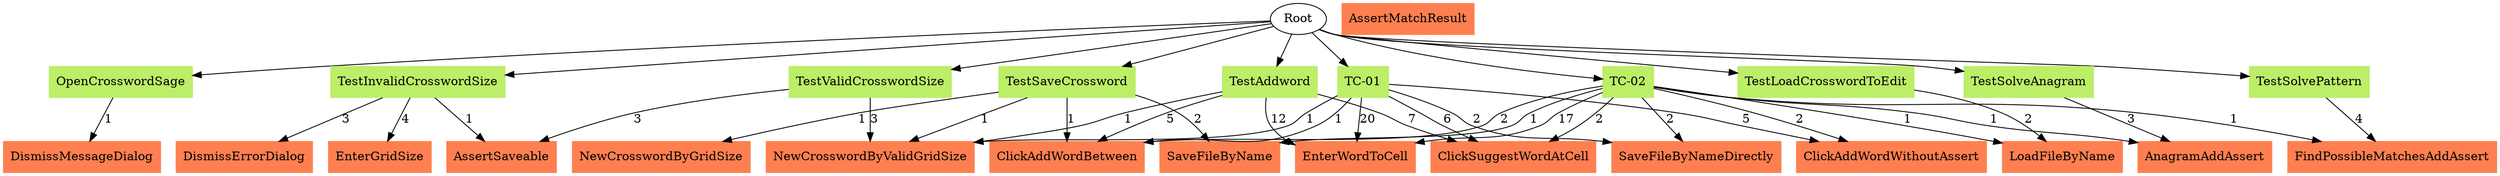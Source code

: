 // TC <-> UK
digraph {
	Root
	ClickAddWordBetween [color=coral shape=box style=filled]
	DismissErrorDialog [color=coral shape=box style=filled]
	LoadFileByName [color=coral shape=box style=filled]
	EnterGridSize [color=coral shape=box style=filled]
	SaveFileByName [color=coral shape=box style=filled]
	AnagramAddAssert [color=coral shape=box style=filled]
	SaveFileByNameDirectly [color=coral shape=box style=filled]
	DismissMessageDialog [color=coral shape=box style=filled]
	ClickSuggestWordAtCell [color=coral shape=box style=filled]
	ClickAddWordWithoutAssert [color=coral shape=box style=filled]
	EnterWordToCell [color=coral shape=box style=filled]
	AssertSaveable [color=coral shape=box style=filled]
	AssertMatchResult [color=coral shape=box style=filled]
	NewCrosswordByGridSize [color=coral shape=box style=filled]
	NewCrosswordByValidGridSize [color=coral shape=box style=filled]
	FindPossibleMatchesAddAssert [color=coral shape=box style=filled]
	OpenCrosswordSage [color=darkolivegreen2 shape=box style=filled]
		Root -> OpenCrosswordSage
	TestValidCrosswordSize [color=darkolivegreen2 shape=box style=filled]
		Root -> TestValidCrosswordSize
	TestInvalidCrosswordSize [color=darkolivegreen2 shape=box style=filled]
		Root -> TestInvalidCrosswordSize
	TestAddword [color=darkolivegreen2 shape=box style=filled]
		Root -> TestAddword
	TestSaveCrossword [color=darkolivegreen2 shape=box style=filled]
		Root -> TestSaveCrossword
	TestSolvePattern [color=darkolivegreen2 shape=box style=filled]
		Root -> TestSolvePattern
	TestLoadCrosswordToEdit [color=darkolivegreen2 shape=box style=filled]
		Root -> TestLoadCrosswordToEdit
	TestSolveAnagram [color=darkolivegreen2 shape=box style=filled]
		Root -> TestSolveAnagram
	"TC-01" [color=darkolivegreen2 shape=box style=filled]
		Root -> "TC-01"
	"TC-02" [color=darkolivegreen2 shape=box style=filled]
		Root -> "TC-02"
		TestSaveCrossword -> ClickAddWordBetween [label=1 len=10.0]
		TestInvalidCrosswordSize -> EnterGridSize [label=4 len=10.0]
		TestSaveCrossword -> SaveFileByName [label=2 len=10.0]
		TestValidCrosswordSize -> NewCrosswordByValidGridSize [label=3 len=10.0]
		"TC-01" -> ClickSuggestWordAtCell [label=6 len=10.0]
		TestSaveCrossword -> NewCrosswordByGridSize [label=1 len=10.0]
		TestAddword -> ClickAddWordBetween [label=5 len=10.0]
		"TC-01" -> SaveFileByNameDirectly [label=2 len=10.0]
		"TC-02" -> ClickAddWordWithoutAssert [label=2 len=10.0]
		TestInvalidCrosswordSize -> AssertSaveable [label=1 len=10.0]
		"TC-01" -> EnterWordToCell [label=20 len=10.0]
		TestSolveAnagram -> AnagramAddAssert [label=3 len=10.0]
		"TC-01" -> ClickAddWordBetween [label=1 len=10.0]
		"TC-01" -> NewCrosswordByValidGridSize [label=1 len=10.0]
		"TC-02" -> ClickAddWordBetween [label=2 len=10.0]
		TestAddword -> NewCrosswordByValidGridSize [label=1 len=10.0]
		TestAddword -> EnterWordToCell [label=12 len=10.0]
		TestSolvePattern -> FindPossibleMatchesAddAssert [label=4 len=10.0]
		"TC-02" -> FindPossibleMatchesAddAssert [label=1 len=10.0]
		"TC-02" -> ClickSuggestWordAtCell [label=2 len=10.0]
		"TC-02" -> SaveFileByName [label=1 len=10.0]
		"TC-02" -> SaveFileByNameDirectly [label=2 len=10.0]
		TestLoadCrosswordToEdit -> LoadFileByName [label=2 len=10.0]
		"TC-02" -> LoadFileByName [label=1 len=10.0]
		TestValidCrosswordSize -> AssertSaveable [label=3 len=10.0]
		TestInvalidCrosswordSize -> DismissErrorDialog [label=3 len=10.0]
		OpenCrosswordSage -> DismissMessageDialog [label=1 len=10.0]
		"TC-02" -> AnagramAddAssert [label=1 len=10.0]
		"TC-02" -> EnterWordToCell [label=17 len=10.0]
		"TC-01" -> ClickAddWordWithoutAssert [label=5 len=10.0]
		TestAddword -> ClickSuggestWordAtCell [label=7 len=10.0]
		TestSaveCrossword -> NewCrosswordByValidGridSize [label=1 len=10.0]
}